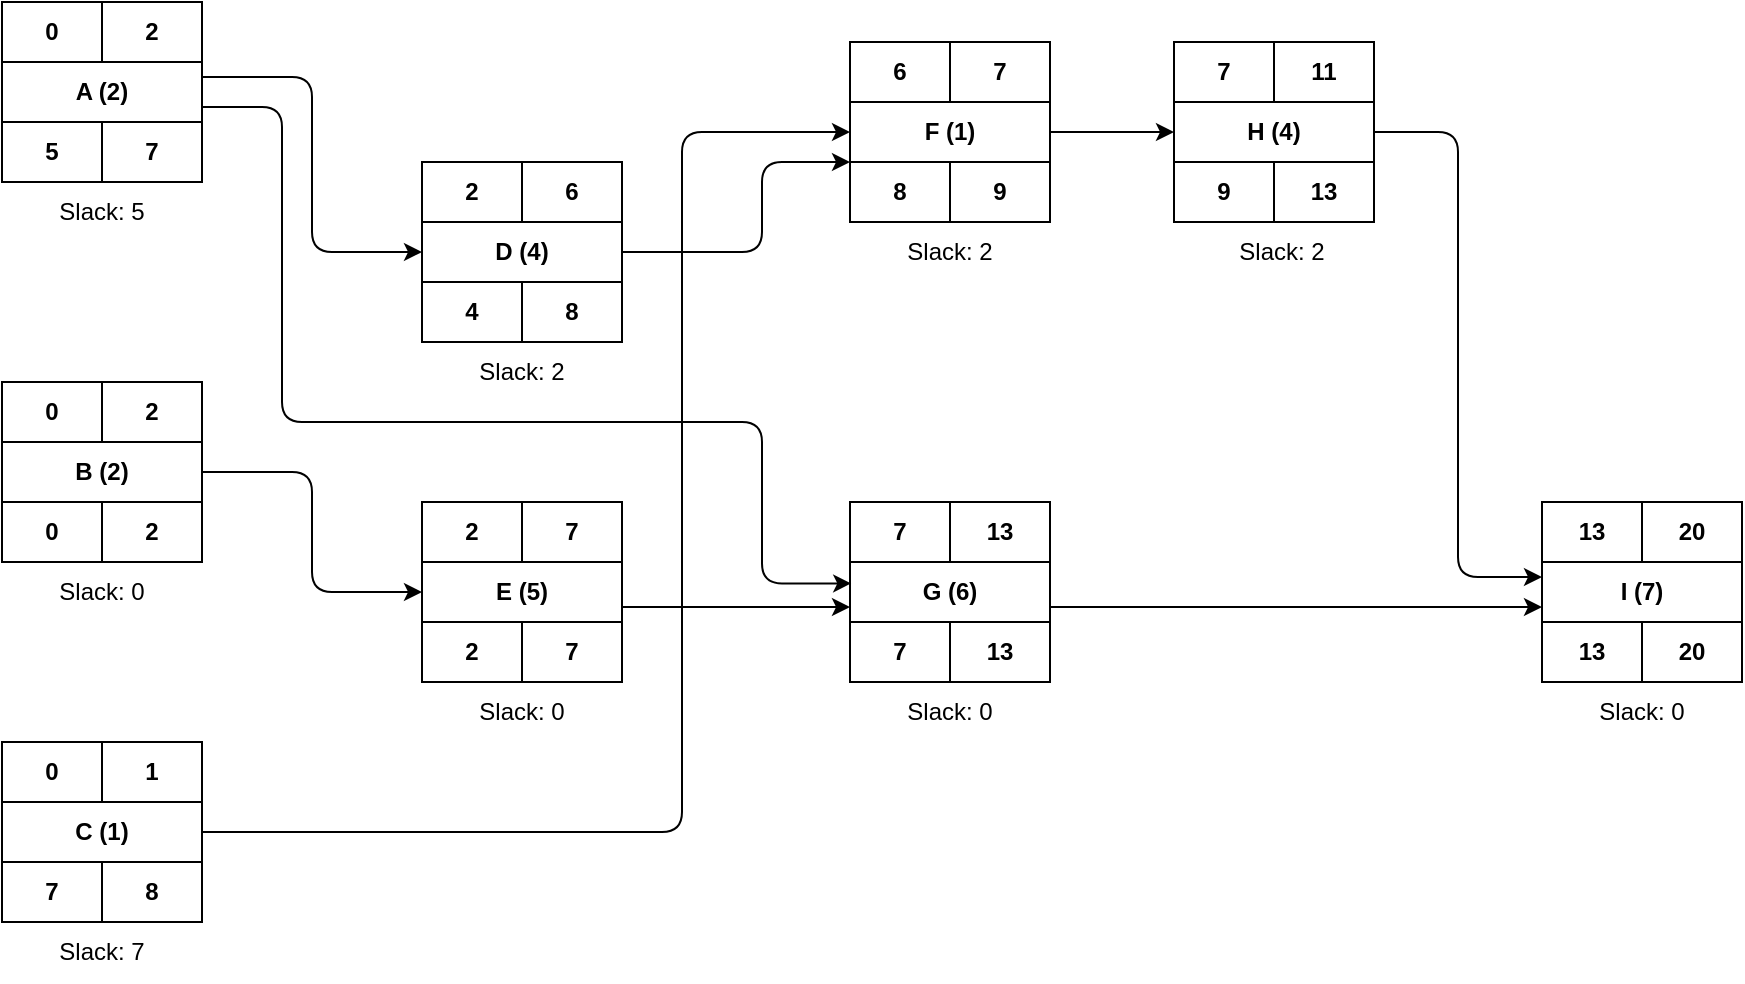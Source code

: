 <mxfile version="18.1.1" type="github">
  <diagram id="I1-IpXBTlW0sqMiSxeey" name="Page-1">
    <mxGraphModel dx="1854" dy="1177" grid="1" gridSize="10" guides="1" tooltips="1" connect="1" arrows="1" fold="1" page="1" pageScale="1" pageWidth="1169" pageHeight="827" math="0" shadow="0">
      <root>
        <mxCell id="0" />
        <mxCell id="1" parent="0" />
        <mxCell id="0iYLsLYwzfwLSAexDFJ0-28" value="" style="group" vertex="1" connectable="0" parent="1">
          <mxGeometry x="60" y="150" width="100" height="120" as="geometry" />
        </mxCell>
        <mxCell id="0iYLsLYwzfwLSAexDFJ0-19" value="" style="group;fontStyle=1" vertex="1" connectable="0" parent="0iYLsLYwzfwLSAexDFJ0-28">
          <mxGeometry width="100" height="90" as="geometry" />
        </mxCell>
        <mxCell id="0iYLsLYwzfwLSAexDFJ0-1" value="0" style="rounded=0;whiteSpace=wrap;html=1;fontStyle=1" vertex="1" parent="0iYLsLYwzfwLSAexDFJ0-19">
          <mxGeometry width="50" height="30" as="geometry" />
        </mxCell>
        <mxCell id="0iYLsLYwzfwLSAexDFJ0-15" value="2" style="rounded=0;whiteSpace=wrap;html=1;fontStyle=1" vertex="1" parent="0iYLsLYwzfwLSAexDFJ0-19">
          <mxGeometry x="50" width="50" height="30" as="geometry" />
        </mxCell>
        <mxCell id="0iYLsLYwzfwLSAexDFJ0-16" value="A (2)" style="rounded=0;whiteSpace=wrap;html=1;fontStyle=1" vertex="1" parent="0iYLsLYwzfwLSAexDFJ0-19">
          <mxGeometry y="30" width="100" height="30" as="geometry" />
        </mxCell>
        <mxCell id="0iYLsLYwzfwLSAexDFJ0-17" value="5" style="rounded=0;whiteSpace=wrap;html=1;fontStyle=1" vertex="1" parent="0iYLsLYwzfwLSAexDFJ0-19">
          <mxGeometry y="60" width="50" height="30" as="geometry" />
        </mxCell>
        <mxCell id="0iYLsLYwzfwLSAexDFJ0-18" value="7" style="rounded=0;whiteSpace=wrap;html=1;fontStyle=1" vertex="1" parent="0iYLsLYwzfwLSAexDFJ0-19">
          <mxGeometry x="50" y="60" width="50" height="30" as="geometry" />
        </mxCell>
        <mxCell id="0iYLsLYwzfwLSAexDFJ0-20" value="Slack: 5" style="text;html=1;strokeColor=none;fillColor=none;align=center;verticalAlign=middle;whiteSpace=wrap;rounded=0;" vertex="1" parent="0iYLsLYwzfwLSAexDFJ0-28">
          <mxGeometry x="20" y="90" width="60" height="30" as="geometry" />
        </mxCell>
        <mxCell id="0iYLsLYwzfwLSAexDFJ0-29" value="" style="group" vertex="1" connectable="0" parent="1">
          <mxGeometry x="60" y="340" width="100" height="120" as="geometry" />
        </mxCell>
        <mxCell id="0iYLsLYwzfwLSAexDFJ0-21" value="" style="group;fontStyle=1" vertex="1" connectable="0" parent="0iYLsLYwzfwLSAexDFJ0-29">
          <mxGeometry width="100" height="90" as="geometry" />
        </mxCell>
        <mxCell id="0iYLsLYwzfwLSAexDFJ0-22" value="0" style="rounded=0;whiteSpace=wrap;html=1;fontStyle=1" vertex="1" parent="0iYLsLYwzfwLSAexDFJ0-21">
          <mxGeometry width="50" height="30" as="geometry" />
        </mxCell>
        <mxCell id="0iYLsLYwzfwLSAexDFJ0-23" value="2" style="rounded=0;whiteSpace=wrap;html=1;fontStyle=1" vertex="1" parent="0iYLsLYwzfwLSAexDFJ0-21">
          <mxGeometry x="50" width="50" height="30" as="geometry" />
        </mxCell>
        <mxCell id="0iYLsLYwzfwLSAexDFJ0-24" value="B (2)" style="rounded=0;whiteSpace=wrap;html=1;fontStyle=1" vertex="1" parent="0iYLsLYwzfwLSAexDFJ0-21">
          <mxGeometry y="30" width="100" height="30" as="geometry" />
        </mxCell>
        <mxCell id="0iYLsLYwzfwLSAexDFJ0-25" value="0" style="rounded=0;whiteSpace=wrap;html=1;fontStyle=1" vertex="1" parent="0iYLsLYwzfwLSAexDFJ0-21">
          <mxGeometry y="60" width="50" height="30" as="geometry" />
        </mxCell>
        <mxCell id="0iYLsLYwzfwLSAexDFJ0-26" value="2" style="rounded=0;whiteSpace=wrap;html=1;fontStyle=1" vertex="1" parent="0iYLsLYwzfwLSAexDFJ0-21">
          <mxGeometry x="50" y="60" width="50" height="30" as="geometry" />
        </mxCell>
        <mxCell id="0iYLsLYwzfwLSAexDFJ0-27" value="Slack: 0" style="text;html=1;strokeColor=none;fillColor=none;align=center;verticalAlign=middle;whiteSpace=wrap;rounded=0;" vertex="1" parent="0iYLsLYwzfwLSAexDFJ0-29">
          <mxGeometry x="20" y="90" width="60" height="30" as="geometry" />
        </mxCell>
        <mxCell id="0iYLsLYwzfwLSAexDFJ0-30" value="" style="group" vertex="1" connectable="0" parent="1">
          <mxGeometry x="60" y="520" width="100" height="120" as="geometry" />
        </mxCell>
        <mxCell id="0iYLsLYwzfwLSAexDFJ0-31" value="" style="group;fontStyle=1" vertex="1" connectable="0" parent="0iYLsLYwzfwLSAexDFJ0-30">
          <mxGeometry width="100" height="90" as="geometry" />
        </mxCell>
        <mxCell id="0iYLsLYwzfwLSAexDFJ0-32" value="0" style="rounded=0;whiteSpace=wrap;html=1;fontStyle=1" vertex="1" parent="0iYLsLYwzfwLSAexDFJ0-31">
          <mxGeometry width="50" height="30" as="geometry" />
        </mxCell>
        <mxCell id="0iYLsLYwzfwLSAexDFJ0-33" value="1" style="rounded=0;whiteSpace=wrap;html=1;fontStyle=1" vertex="1" parent="0iYLsLYwzfwLSAexDFJ0-31">
          <mxGeometry x="50" width="50" height="30" as="geometry" />
        </mxCell>
        <mxCell id="0iYLsLYwzfwLSAexDFJ0-34" value="C (1)" style="rounded=0;whiteSpace=wrap;html=1;fontStyle=1" vertex="1" parent="0iYLsLYwzfwLSAexDFJ0-31">
          <mxGeometry y="30" width="100" height="30" as="geometry" />
        </mxCell>
        <mxCell id="0iYLsLYwzfwLSAexDFJ0-35" value="7" style="rounded=0;whiteSpace=wrap;html=1;fontStyle=1" vertex="1" parent="0iYLsLYwzfwLSAexDFJ0-31">
          <mxGeometry y="60" width="50" height="30" as="geometry" />
        </mxCell>
        <mxCell id="0iYLsLYwzfwLSAexDFJ0-36" value="8" style="rounded=0;whiteSpace=wrap;html=1;fontStyle=1" vertex="1" parent="0iYLsLYwzfwLSAexDFJ0-31">
          <mxGeometry x="50" y="60" width="50" height="30" as="geometry" />
        </mxCell>
        <mxCell id="0iYLsLYwzfwLSAexDFJ0-37" value="Slack: 7" style="text;html=1;strokeColor=none;fillColor=none;align=center;verticalAlign=middle;whiteSpace=wrap;rounded=0;" vertex="1" parent="0iYLsLYwzfwLSAexDFJ0-30">
          <mxGeometry x="20" y="90" width="60" height="30" as="geometry" />
        </mxCell>
        <mxCell id="0iYLsLYwzfwLSAexDFJ0-47" value="" style="group" vertex="1" connectable="0" parent="1">
          <mxGeometry x="270" y="230" width="100" height="120" as="geometry" />
        </mxCell>
        <mxCell id="0iYLsLYwzfwLSAexDFJ0-48" value="" style="group;fontStyle=1" vertex="1" connectable="0" parent="0iYLsLYwzfwLSAexDFJ0-47">
          <mxGeometry width="100" height="90" as="geometry" />
        </mxCell>
        <mxCell id="0iYLsLYwzfwLSAexDFJ0-49" value="2" style="rounded=0;whiteSpace=wrap;html=1;fontStyle=1" vertex="1" parent="0iYLsLYwzfwLSAexDFJ0-48">
          <mxGeometry width="50" height="30" as="geometry" />
        </mxCell>
        <mxCell id="0iYLsLYwzfwLSAexDFJ0-50" value="6" style="rounded=0;whiteSpace=wrap;html=1;fontStyle=1" vertex="1" parent="0iYLsLYwzfwLSAexDFJ0-48">
          <mxGeometry x="50" width="50" height="30" as="geometry" />
        </mxCell>
        <mxCell id="0iYLsLYwzfwLSAexDFJ0-51" value="D (4)" style="rounded=0;whiteSpace=wrap;html=1;fontStyle=1" vertex="1" parent="0iYLsLYwzfwLSAexDFJ0-48">
          <mxGeometry y="30" width="100" height="30" as="geometry" />
        </mxCell>
        <mxCell id="0iYLsLYwzfwLSAexDFJ0-52" value="4" style="rounded=0;whiteSpace=wrap;html=1;fontStyle=1" vertex="1" parent="0iYLsLYwzfwLSAexDFJ0-48">
          <mxGeometry y="60" width="50" height="30" as="geometry" />
        </mxCell>
        <mxCell id="0iYLsLYwzfwLSAexDFJ0-53" value="8" style="rounded=0;whiteSpace=wrap;html=1;fontStyle=1" vertex="1" parent="0iYLsLYwzfwLSAexDFJ0-48">
          <mxGeometry x="50" y="60" width="50" height="30" as="geometry" />
        </mxCell>
        <mxCell id="0iYLsLYwzfwLSAexDFJ0-54" value="Slack: 2" style="text;html=1;strokeColor=none;fillColor=none;align=center;verticalAlign=middle;whiteSpace=wrap;rounded=0;" vertex="1" parent="0iYLsLYwzfwLSAexDFJ0-47">
          <mxGeometry x="20" y="90" width="60" height="30" as="geometry" />
        </mxCell>
        <mxCell id="0iYLsLYwzfwLSAexDFJ0-55" value="" style="group" vertex="1" connectable="0" parent="1">
          <mxGeometry x="270" y="400" width="100" height="120" as="geometry" />
        </mxCell>
        <mxCell id="0iYLsLYwzfwLSAexDFJ0-56" value="" style="group;fontStyle=1" vertex="1" connectable="0" parent="0iYLsLYwzfwLSAexDFJ0-55">
          <mxGeometry width="100" height="90" as="geometry" />
        </mxCell>
        <mxCell id="0iYLsLYwzfwLSAexDFJ0-57" value="2" style="rounded=0;whiteSpace=wrap;html=1;fontStyle=1" vertex="1" parent="0iYLsLYwzfwLSAexDFJ0-56">
          <mxGeometry width="50" height="30" as="geometry" />
        </mxCell>
        <mxCell id="0iYLsLYwzfwLSAexDFJ0-58" value="7" style="rounded=0;whiteSpace=wrap;html=1;fontStyle=1" vertex="1" parent="0iYLsLYwzfwLSAexDFJ0-56">
          <mxGeometry x="50" width="50" height="30" as="geometry" />
        </mxCell>
        <mxCell id="0iYLsLYwzfwLSAexDFJ0-59" value="E (5)" style="rounded=0;whiteSpace=wrap;html=1;fontStyle=1" vertex="1" parent="0iYLsLYwzfwLSAexDFJ0-56">
          <mxGeometry y="30" width="100" height="30" as="geometry" />
        </mxCell>
        <mxCell id="0iYLsLYwzfwLSAexDFJ0-60" value="2" style="rounded=0;whiteSpace=wrap;html=1;fontStyle=1" vertex="1" parent="0iYLsLYwzfwLSAexDFJ0-56">
          <mxGeometry y="60" width="50" height="30" as="geometry" />
        </mxCell>
        <mxCell id="0iYLsLYwzfwLSAexDFJ0-61" value="7" style="rounded=0;whiteSpace=wrap;html=1;fontStyle=1" vertex="1" parent="0iYLsLYwzfwLSAexDFJ0-56">
          <mxGeometry x="50" y="60" width="50" height="30" as="geometry" />
        </mxCell>
        <mxCell id="0iYLsLYwzfwLSAexDFJ0-62" value="Slack: 0" style="text;html=1;strokeColor=none;fillColor=none;align=center;verticalAlign=middle;whiteSpace=wrap;rounded=0;" vertex="1" parent="0iYLsLYwzfwLSAexDFJ0-55">
          <mxGeometry x="20" y="90" width="60" height="30" as="geometry" />
        </mxCell>
        <mxCell id="0iYLsLYwzfwLSAexDFJ0-63" value="" style="group" vertex="1" connectable="0" parent="1">
          <mxGeometry x="484" y="170" width="100" height="120" as="geometry" />
        </mxCell>
        <mxCell id="0iYLsLYwzfwLSAexDFJ0-64" value="" style="group;fontStyle=1" vertex="1" connectable="0" parent="0iYLsLYwzfwLSAexDFJ0-63">
          <mxGeometry width="100" height="90" as="geometry" />
        </mxCell>
        <mxCell id="0iYLsLYwzfwLSAexDFJ0-65" value="6" style="rounded=0;whiteSpace=wrap;html=1;fontStyle=1" vertex="1" parent="0iYLsLYwzfwLSAexDFJ0-64">
          <mxGeometry width="50" height="30" as="geometry" />
        </mxCell>
        <mxCell id="0iYLsLYwzfwLSAexDFJ0-66" value="7" style="rounded=0;whiteSpace=wrap;html=1;fontStyle=1" vertex="1" parent="0iYLsLYwzfwLSAexDFJ0-64">
          <mxGeometry x="50" width="50" height="30" as="geometry" />
        </mxCell>
        <mxCell id="0iYLsLYwzfwLSAexDFJ0-67" value="F (1)" style="rounded=0;whiteSpace=wrap;html=1;fontStyle=1" vertex="1" parent="0iYLsLYwzfwLSAexDFJ0-64">
          <mxGeometry y="30" width="100" height="30" as="geometry" />
        </mxCell>
        <mxCell id="0iYLsLYwzfwLSAexDFJ0-68" value="8" style="rounded=0;whiteSpace=wrap;html=1;fontStyle=1" vertex="1" parent="0iYLsLYwzfwLSAexDFJ0-64">
          <mxGeometry y="60" width="50" height="30" as="geometry" />
        </mxCell>
        <mxCell id="0iYLsLYwzfwLSAexDFJ0-69" value="9" style="rounded=0;whiteSpace=wrap;html=1;fontStyle=1" vertex="1" parent="0iYLsLYwzfwLSAexDFJ0-64">
          <mxGeometry x="50" y="60" width="50" height="30" as="geometry" />
        </mxCell>
        <mxCell id="0iYLsLYwzfwLSAexDFJ0-70" value="Slack: 2" style="text;html=1;strokeColor=none;fillColor=none;align=center;verticalAlign=middle;whiteSpace=wrap;rounded=0;" vertex="1" parent="0iYLsLYwzfwLSAexDFJ0-63">
          <mxGeometry x="20" y="90" width="60" height="30" as="geometry" />
        </mxCell>
        <mxCell id="0iYLsLYwzfwLSAexDFJ0-71" value="" style="group" vertex="1" connectable="0" parent="1">
          <mxGeometry x="484" y="400" width="100" height="120" as="geometry" />
        </mxCell>
        <mxCell id="0iYLsLYwzfwLSAexDFJ0-72" value="" style="group;fontStyle=1" vertex="1" connectable="0" parent="0iYLsLYwzfwLSAexDFJ0-71">
          <mxGeometry width="100" height="90" as="geometry" />
        </mxCell>
        <mxCell id="0iYLsLYwzfwLSAexDFJ0-73" value="7" style="rounded=0;whiteSpace=wrap;html=1;fontStyle=1" vertex="1" parent="0iYLsLYwzfwLSAexDFJ0-72">
          <mxGeometry width="50" height="30" as="geometry" />
        </mxCell>
        <mxCell id="0iYLsLYwzfwLSAexDFJ0-74" value="13" style="rounded=0;whiteSpace=wrap;html=1;fontStyle=1" vertex="1" parent="0iYLsLYwzfwLSAexDFJ0-72">
          <mxGeometry x="50" width="50" height="30" as="geometry" />
        </mxCell>
        <mxCell id="0iYLsLYwzfwLSAexDFJ0-75" value="G (6)" style="rounded=0;whiteSpace=wrap;html=1;fontStyle=1" vertex="1" parent="0iYLsLYwzfwLSAexDFJ0-72">
          <mxGeometry y="30" width="100" height="30" as="geometry" />
        </mxCell>
        <mxCell id="0iYLsLYwzfwLSAexDFJ0-76" value="7" style="rounded=0;whiteSpace=wrap;html=1;fontStyle=1" vertex="1" parent="0iYLsLYwzfwLSAexDFJ0-72">
          <mxGeometry y="60" width="50" height="30" as="geometry" />
        </mxCell>
        <mxCell id="0iYLsLYwzfwLSAexDFJ0-77" value="13" style="rounded=0;whiteSpace=wrap;html=1;fontStyle=1" vertex="1" parent="0iYLsLYwzfwLSAexDFJ0-72">
          <mxGeometry x="50" y="60" width="50" height="30" as="geometry" />
        </mxCell>
        <mxCell id="0iYLsLYwzfwLSAexDFJ0-78" value="Slack: 0" style="text;html=1;strokeColor=none;fillColor=none;align=center;verticalAlign=middle;whiteSpace=wrap;rounded=0;" vertex="1" parent="0iYLsLYwzfwLSAexDFJ0-71">
          <mxGeometry x="20" y="90" width="60" height="30" as="geometry" />
        </mxCell>
        <mxCell id="0iYLsLYwzfwLSAexDFJ0-88" value="" style="group" vertex="1" connectable="0" parent="1">
          <mxGeometry x="650" y="170" width="100" height="120" as="geometry" />
        </mxCell>
        <mxCell id="0iYLsLYwzfwLSAexDFJ0-89" value="" style="group;fontStyle=1" vertex="1" connectable="0" parent="0iYLsLYwzfwLSAexDFJ0-88">
          <mxGeometry x="-4" width="100" height="90" as="geometry" />
        </mxCell>
        <mxCell id="0iYLsLYwzfwLSAexDFJ0-90" value="7" style="rounded=0;whiteSpace=wrap;html=1;fontStyle=1" vertex="1" parent="0iYLsLYwzfwLSAexDFJ0-89">
          <mxGeometry width="50" height="30" as="geometry" />
        </mxCell>
        <mxCell id="0iYLsLYwzfwLSAexDFJ0-91" value="11" style="rounded=0;whiteSpace=wrap;html=1;fontStyle=1" vertex="1" parent="0iYLsLYwzfwLSAexDFJ0-89">
          <mxGeometry x="50" width="50" height="30" as="geometry" />
        </mxCell>
        <mxCell id="0iYLsLYwzfwLSAexDFJ0-92" value="H (4)" style="rounded=0;whiteSpace=wrap;html=1;fontStyle=1" vertex="1" parent="0iYLsLYwzfwLSAexDFJ0-89">
          <mxGeometry y="30" width="100" height="30" as="geometry" />
        </mxCell>
        <mxCell id="0iYLsLYwzfwLSAexDFJ0-93" value="9" style="rounded=0;whiteSpace=wrap;html=1;fontStyle=1" vertex="1" parent="0iYLsLYwzfwLSAexDFJ0-89">
          <mxGeometry y="60" width="50" height="30" as="geometry" />
        </mxCell>
        <mxCell id="0iYLsLYwzfwLSAexDFJ0-94" value="13" style="rounded=0;whiteSpace=wrap;html=1;fontStyle=1" vertex="1" parent="0iYLsLYwzfwLSAexDFJ0-89">
          <mxGeometry x="50" y="60" width="50" height="30" as="geometry" />
        </mxCell>
        <mxCell id="0iYLsLYwzfwLSAexDFJ0-95" value="Slack: 2" style="text;html=1;strokeColor=none;fillColor=none;align=center;verticalAlign=middle;whiteSpace=wrap;rounded=0;" vertex="1" parent="0iYLsLYwzfwLSAexDFJ0-88">
          <mxGeometry x="20" y="90" width="60" height="30" as="geometry" />
        </mxCell>
        <mxCell id="0iYLsLYwzfwLSAexDFJ0-96" value="" style="group" vertex="1" connectable="0" parent="1">
          <mxGeometry x="830" y="400" width="100" height="120" as="geometry" />
        </mxCell>
        <mxCell id="0iYLsLYwzfwLSAexDFJ0-97" value="" style="group;fontStyle=1" vertex="1" connectable="0" parent="0iYLsLYwzfwLSAexDFJ0-96">
          <mxGeometry width="100" height="90" as="geometry" />
        </mxCell>
        <mxCell id="0iYLsLYwzfwLSAexDFJ0-98" value="13" style="rounded=0;whiteSpace=wrap;html=1;fontStyle=1" vertex="1" parent="0iYLsLYwzfwLSAexDFJ0-97">
          <mxGeometry width="50" height="30" as="geometry" />
        </mxCell>
        <mxCell id="0iYLsLYwzfwLSAexDFJ0-99" value="20" style="rounded=0;whiteSpace=wrap;html=1;fontStyle=1" vertex="1" parent="0iYLsLYwzfwLSAexDFJ0-97">
          <mxGeometry x="50" width="50" height="30" as="geometry" />
        </mxCell>
        <mxCell id="0iYLsLYwzfwLSAexDFJ0-100" value="I (7)" style="rounded=0;whiteSpace=wrap;html=1;fontStyle=1" vertex="1" parent="0iYLsLYwzfwLSAexDFJ0-97">
          <mxGeometry y="30" width="100" height="30" as="geometry" />
        </mxCell>
        <mxCell id="0iYLsLYwzfwLSAexDFJ0-101" value="13" style="rounded=0;whiteSpace=wrap;html=1;fontStyle=1" vertex="1" parent="0iYLsLYwzfwLSAexDFJ0-97">
          <mxGeometry y="60" width="50" height="30" as="geometry" />
        </mxCell>
        <mxCell id="0iYLsLYwzfwLSAexDFJ0-102" value="20" style="rounded=0;whiteSpace=wrap;html=1;fontStyle=1" vertex="1" parent="0iYLsLYwzfwLSAexDFJ0-97">
          <mxGeometry x="50" y="60" width="50" height="30" as="geometry" />
        </mxCell>
        <mxCell id="0iYLsLYwzfwLSAexDFJ0-103" value="Slack: 0" style="text;html=1;strokeColor=none;fillColor=none;align=center;verticalAlign=middle;whiteSpace=wrap;rounded=0;" vertex="1" parent="0iYLsLYwzfwLSAexDFJ0-96">
          <mxGeometry x="20" y="90" width="60" height="30" as="geometry" />
        </mxCell>
        <mxCell id="0iYLsLYwzfwLSAexDFJ0-104" style="edgeStyle=orthogonalEdgeStyle;rounded=1;orthogonalLoop=1;jettySize=auto;html=1;entryX=0;entryY=0.5;entryDx=0;entryDy=0;exitX=1;exitY=0.25;exitDx=0;exitDy=0;" edge="1" parent="1" source="0iYLsLYwzfwLSAexDFJ0-16" target="0iYLsLYwzfwLSAexDFJ0-51">
          <mxGeometry relative="1" as="geometry" />
        </mxCell>
        <mxCell id="0iYLsLYwzfwLSAexDFJ0-106" style="edgeStyle=orthogonalEdgeStyle;rounded=1;orthogonalLoop=1;jettySize=auto;html=1;" edge="1" parent="1" source="0iYLsLYwzfwLSAexDFJ0-51">
          <mxGeometry relative="1" as="geometry">
            <mxPoint x="484" y="230" as="targetPoint" />
            <Array as="points">
              <mxPoint x="440" y="275" />
              <mxPoint x="440" y="230" />
              <mxPoint x="484" y="230" />
            </Array>
          </mxGeometry>
        </mxCell>
        <mxCell id="0iYLsLYwzfwLSAexDFJ0-107" style="edgeStyle=orthogonalEdgeStyle;rounded=1;orthogonalLoop=1;jettySize=auto;html=1;entryX=0;entryY=0.5;entryDx=0;entryDy=0;" edge="1" parent="1" source="0iYLsLYwzfwLSAexDFJ0-34" target="0iYLsLYwzfwLSAexDFJ0-67">
          <mxGeometry relative="1" as="geometry">
            <Array as="points">
              <mxPoint x="400" y="565" />
              <mxPoint x="400" y="215" />
            </Array>
          </mxGeometry>
        </mxCell>
        <mxCell id="0iYLsLYwzfwLSAexDFJ0-108" style="edgeStyle=orthogonalEdgeStyle;rounded=1;orthogonalLoop=1;jettySize=auto;html=1;entryX=0;entryY=0.5;entryDx=0;entryDy=0;" edge="1" parent="1" source="0iYLsLYwzfwLSAexDFJ0-24" target="0iYLsLYwzfwLSAexDFJ0-59">
          <mxGeometry relative="1" as="geometry" />
        </mxCell>
        <mxCell id="0iYLsLYwzfwLSAexDFJ0-109" style="edgeStyle=orthogonalEdgeStyle;rounded=1;orthogonalLoop=1;jettySize=auto;html=1;entryX=0;entryY=0.75;entryDx=0;entryDy=0;exitX=1;exitY=0.75;exitDx=0;exitDy=0;" edge="1" parent="1" source="0iYLsLYwzfwLSAexDFJ0-59" target="0iYLsLYwzfwLSAexDFJ0-75">
          <mxGeometry relative="1" as="geometry" />
        </mxCell>
        <mxCell id="0iYLsLYwzfwLSAexDFJ0-110" style="edgeStyle=orthogonalEdgeStyle;rounded=1;orthogonalLoop=1;jettySize=auto;html=1;entryX=0.006;entryY=0.357;entryDx=0;entryDy=0;entryPerimeter=0;exitX=1;exitY=0.75;exitDx=0;exitDy=0;" edge="1" parent="1" source="0iYLsLYwzfwLSAexDFJ0-16" target="0iYLsLYwzfwLSAexDFJ0-75">
          <mxGeometry relative="1" as="geometry">
            <Array as="points">
              <mxPoint x="200" y="203" />
              <mxPoint x="200" y="360" />
              <mxPoint x="440" y="360" />
              <mxPoint x="440" y="441" />
            </Array>
          </mxGeometry>
        </mxCell>
        <mxCell id="0iYLsLYwzfwLSAexDFJ0-111" style="edgeStyle=orthogonalEdgeStyle;rounded=1;orthogonalLoop=1;jettySize=auto;html=1;" edge="1" parent="1" source="0iYLsLYwzfwLSAexDFJ0-67" target="0iYLsLYwzfwLSAexDFJ0-92">
          <mxGeometry relative="1" as="geometry" />
        </mxCell>
        <mxCell id="0iYLsLYwzfwLSAexDFJ0-112" style="edgeStyle=orthogonalEdgeStyle;rounded=1;orthogonalLoop=1;jettySize=auto;html=1;entryX=0;entryY=0.25;entryDx=0;entryDy=0;" edge="1" parent="1" source="0iYLsLYwzfwLSAexDFJ0-92" target="0iYLsLYwzfwLSAexDFJ0-100">
          <mxGeometry relative="1" as="geometry" />
        </mxCell>
        <mxCell id="0iYLsLYwzfwLSAexDFJ0-113" style="edgeStyle=orthogonalEdgeStyle;rounded=1;orthogonalLoop=1;jettySize=auto;html=1;entryX=0;entryY=0.75;entryDx=0;entryDy=0;exitX=1;exitY=0.75;exitDx=0;exitDy=0;" edge="1" parent="1" source="0iYLsLYwzfwLSAexDFJ0-75" target="0iYLsLYwzfwLSAexDFJ0-100">
          <mxGeometry relative="1" as="geometry" />
        </mxCell>
      </root>
    </mxGraphModel>
  </diagram>
</mxfile>
